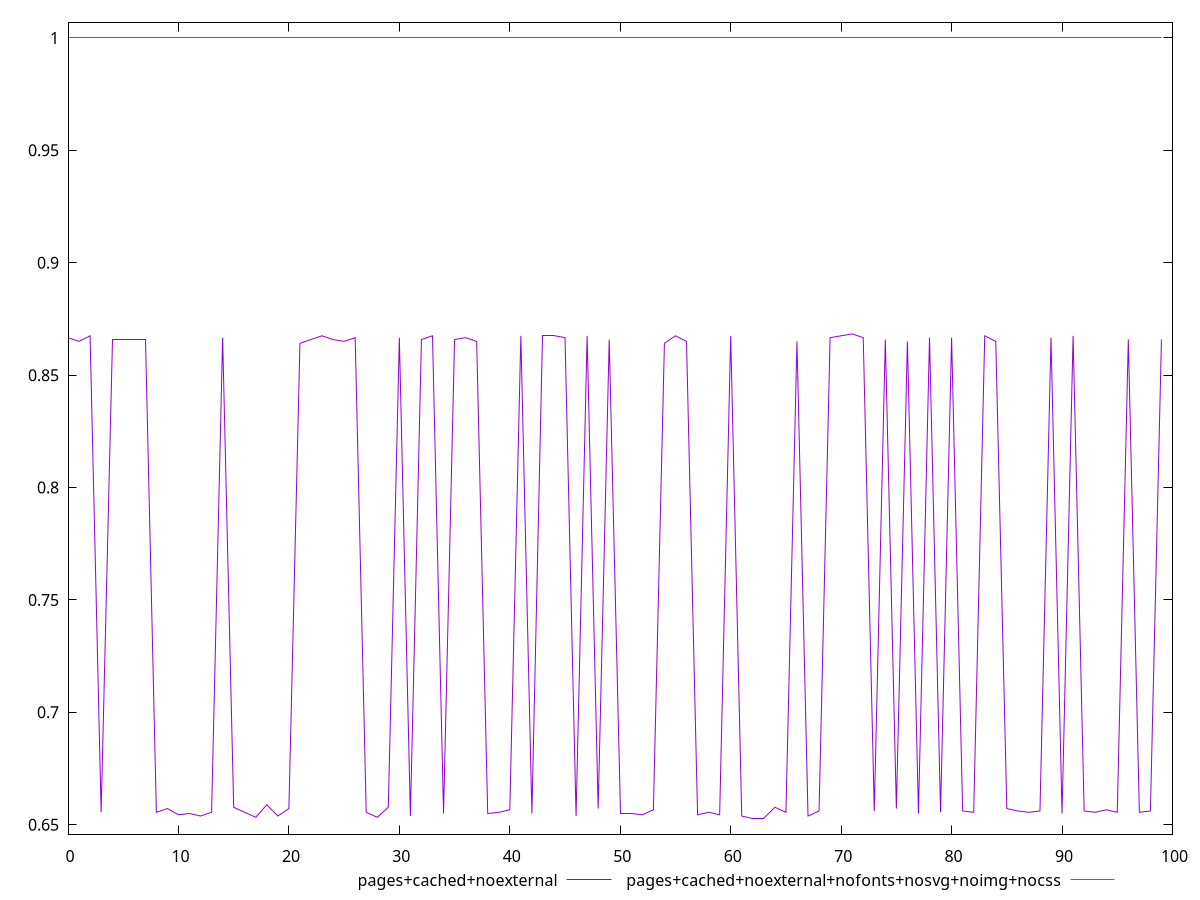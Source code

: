 $_pagesCachedNoexternal <<EOF
0.8666666666666667
0.865
0.8674999999999999
0.6555555555555556
0.8658333333333333
0.8658333333333333
0.8658333333333333
0.8658333333333333
0.6555555555555556
0.6572222222222223
0.6544444444444444
0.655
0.6538888888888889
0.6555555555555556
0.8666666666666667
0.6577777777777778
0.6555555555555556
0.6533333333333333
0.6588888888888889
0.6538888888888889
0.6572222222222223
0.8641666666666666
0.8658333333333333
0.8674999999999999
0.8658333333333333
0.865
0.8666666666666667
0.6555555555555556
0.6533333333333333
0.6577777777777778
0.8666666666666667
0.6538888888888889
0.8658333333333333
0.8674999999999999
0.655
0.8658333333333333
0.8666666666666667
0.865
0.655
0.6555555555555556
0.6566666666666666
0.8674999999999999
0.655
0.8674999999999999
0.8674999999999999
0.8666666666666667
0.6538888888888889
0.8674999999999999
0.6572222222222223
0.8658333333333333
0.655
0.655
0.6544444444444444
0.6566666666666666
0.8641666666666666
0.8674999999999999
0.865
0.6544444444444444
0.6555555555555556
0.6544444444444444
0.8674999999999999
0.6538888888888889
0.6527777777777778
0.6527777777777778
0.6577777777777778
0.6555555555555556
0.865
0.6538888888888889
0.6561111111111111
0.8666666666666667
0.8674999999999999
0.8683333333333333
0.8666666666666667
0.6561111111111111
0.8658333333333333
0.6572222222222223
0.865
0.655
0.8666666666666667
0.6555555555555556
0.8666666666666667
0.6561111111111111
0.6555555555555556
0.8674999999999999
0.865
0.6572222222222223
0.6561111111111111
0.6555555555555556
0.6561111111111111
0.8666666666666667
0.655
0.8674999999999999
0.6561111111111111
0.6555555555555556
0.6566666666666666
0.6555555555555556
0.8658333333333333
0.6555555555555556
0.6561111111111111
0.8658333333333333
EOF
$_pagesCachedNoexternalNofontsNosvgNoimgNocss <<EOF
1
1
1
1
1
1
1
1
1
1
1
1
1
1
1
1
1
1
1
1
1
1
1
1
1
1
1
1
1
1
1
1
1
1
1
1
1
1
1
1
1
1
1
1
1
1
1
1
1
1
1
1
1
1
1
1
1
1
1
1
1
1
1
1
1
1
1
1
1
1
1
1
1
1
1
1
1
1
1
1
1
1
1
1
1
1
1
1
1
1
1
1
1
1
1
1
1
1
1
1
EOF
set key outside below
set terminal pngcairo
set output "report_00004_2020-11-02T20-21-41.718Z/render-blocking-resources/render-blocking-resources_pages+cached+noexternal_pages+cached+noexternal+nofonts+nosvg+noimg+nocss.png"
set yrange [0.6458333333333334:1.0069444444444444]
plot $_pagesCachedNoexternal title "pages+cached+noexternal" with line ,$_pagesCachedNoexternalNofontsNosvgNoimgNocss title "pages+cached+noexternal+nofonts+nosvg+noimg+nocss" with line ,